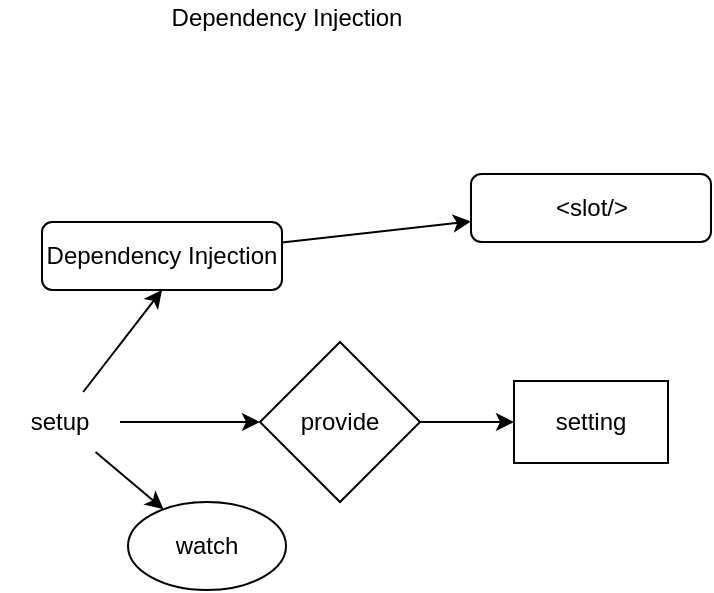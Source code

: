 <mxfile>
    <diagram id="pXLDnSHoQXuLnw2Mk1EX" name="Page-1">
        <mxGraphModel dx="960" dy="749" grid="0" gridSize="10" guides="1" tooltips="1" connect="1" arrows="1" fold="1" page="1" pageScale="1" pageWidth="850" pageHeight="1100" math="0" shadow="0">
            <root>
                <mxCell id="0"/>
                <mxCell id="1" parent="0"/>
                <mxCell id="16" value="" style="edgeStyle=none;html=1;" edge="1" parent="1" source="2" target="15">
                    <mxGeometry relative="1" as="geometry"/>
                </mxCell>
                <mxCell id="2" value="Dependency Injection" style="rounded=1;whiteSpace=wrap;html=1;" parent="1" vertex="1">
                    <mxGeometry x="109" y="149" width="120" height="34" as="geometry"/>
                </mxCell>
                <mxCell id="9" value="" style="edgeStyle=none;html=1;" edge="1" parent="1" source="3" target="8">
                    <mxGeometry relative="1" as="geometry"/>
                </mxCell>
                <mxCell id="13" value="" style="edgeStyle=none;html=1;" edge="1" parent="1" source="3" target="12">
                    <mxGeometry relative="1" as="geometry"/>
                </mxCell>
                <mxCell id="14" style="edgeStyle=none;html=1;entryX=0.5;entryY=1;entryDx=0;entryDy=0;" edge="1" parent="1" source="3" target="2">
                    <mxGeometry relative="1" as="geometry"/>
                </mxCell>
                <mxCell id="3" value="setup" style="text;html=1;strokeColor=none;fillColor=none;align=center;verticalAlign=middle;whiteSpace=wrap;rounded=0;" parent="1" vertex="1">
                    <mxGeometry x="88" y="234" width="60" height="30" as="geometry"/>
                </mxCell>
                <mxCell id="11" value="" style="edgeStyle=none;html=1;" edge="1" parent="1" source="8" target="10">
                    <mxGeometry relative="1" as="geometry"/>
                </mxCell>
                <mxCell id="8" value="provide" style="rhombus;whiteSpace=wrap;html=1;" vertex="1" parent="1">
                    <mxGeometry x="218" y="209" width="80" height="80" as="geometry"/>
                </mxCell>
                <mxCell id="10" value="setting" style="whiteSpace=wrap;html=1;" vertex="1" parent="1">
                    <mxGeometry x="345" y="228.5" width="77" height="41" as="geometry"/>
                </mxCell>
                <mxCell id="12" value="watch" style="ellipse;whiteSpace=wrap;html=1;" vertex="1" parent="1">
                    <mxGeometry x="152" y="289" width="79" height="44" as="geometry"/>
                </mxCell>
                <mxCell id="15" value="&amp;lt;slot/&amp;gt;" style="rounded=1;whiteSpace=wrap;html=1;" vertex="1" parent="1">
                    <mxGeometry x="323.5" y="125" width="120" height="34" as="geometry"/>
                </mxCell>
                <mxCell id="17" value="&lt;span&gt;Dependency Injection&lt;/span&gt;" style="text;html=1;resizable=0;autosize=1;align=center;verticalAlign=middle;points=[];fillColor=none;strokeColor=none;rounded=0;" vertex="1" parent="1">
                    <mxGeometry x="168" y="38" width="125" height="18" as="geometry"/>
                </mxCell>
            </root>
        </mxGraphModel>
    </diagram>
</mxfile>